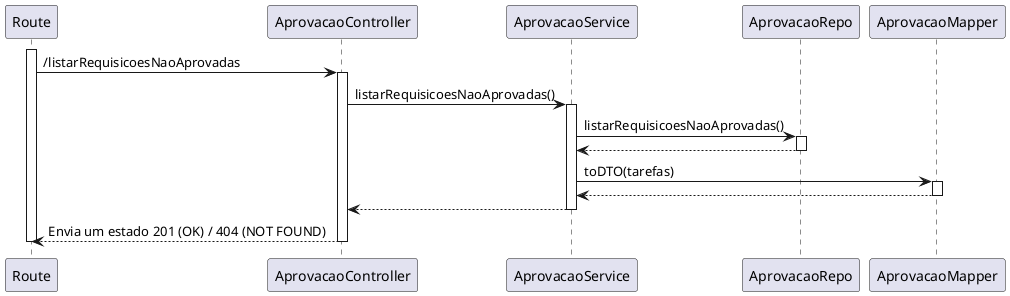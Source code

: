 @startuml vp3

participant Route as route
participant AprovacaoController as ctrl
participant AprovacaoService as svc
participant AprovacaoRepo as repo
participant AprovacaoMapper as mapper

activate route
route -> ctrl : /listarRequisicoesNaoAprovadas
activate ctrl
ctrl -> svc : listarRequisicoesNaoAprovadas()
activate svc
svc -> repo : listarRequisicoesNaoAprovadas()
activate repo
repo --> svc
deactivate repo
svc -> mapper : toDTO(tarefas)
activate mapper
mapper --> svc
deactivate mapper
svc --> ctrl
deactivate svc
ctrl --> route : Envia um estado 201 (OK) / 404 (NOT FOUND)
deactivate ctrl
deactivate route



@enduml